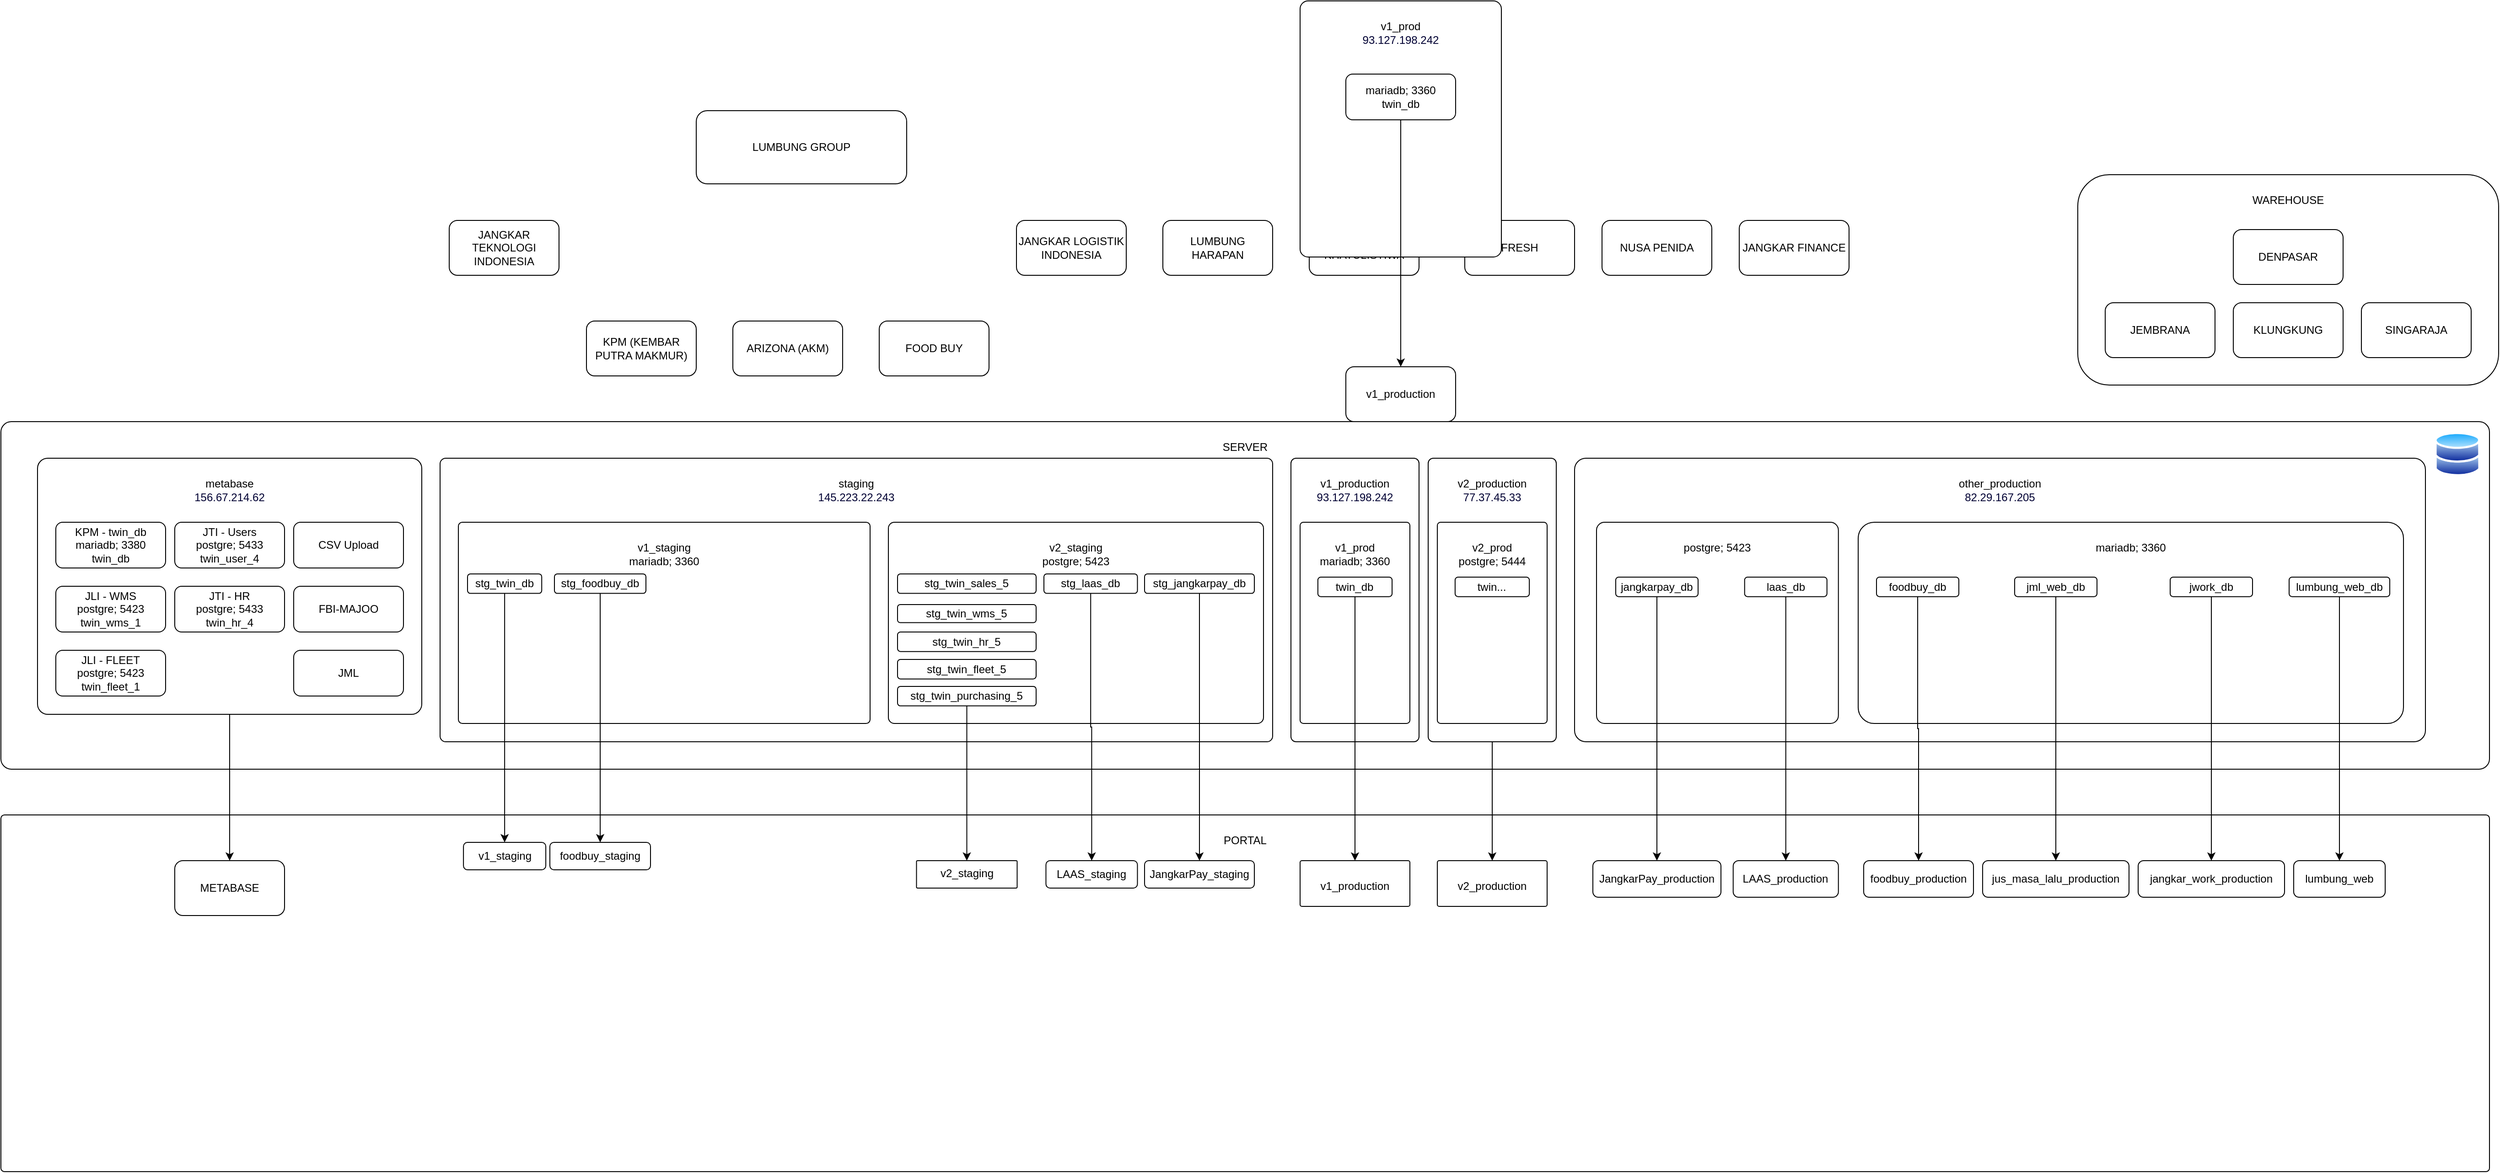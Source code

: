 <mxfile version="27.1.4">
  <diagram name="Page-1" id="4QSN0vu-YKOOjT0VAID3">
    <mxGraphModel dx="2135" dy="1913" grid="1" gridSize="10" guides="1" tooltips="1" connect="1" arrows="1" fold="1" page="1" pageScale="1" pageWidth="850" pageHeight="1100" math="0" shadow="0">
      <root>
        <mxCell id="0" />
        <mxCell id="1" parent="0" />
        <mxCell id="Y8V9ukwE7NNeHKp_Qvta-12" value="" style="group;verticalAlign=top;" vertex="1" connectable="0" parent="1">
          <mxGeometry x="-460" y="380" width="2720" height="820" as="geometry" />
        </mxCell>
        <mxCell id="iyz7kvKkeGpFw5dehOmA-7" value="&lt;div&gt;&lt;br&gt;&lt;/div&gt;SERVER" style="rounded=1;whiteSpace=wrap;html=1;verticalAlign=top;arcSize=3;" parent="Y8V9ukwE7NNeHKp_Qvta-12" vertex="1">
          <mxGeometry width="2720" height="380" as="geometry" />
        </mxCell>
        <mxCell id="Y8V9ukwE7NNeHKp_Qvta-11" value="" style="image;aspect=fixed;perimeter=ellipsePerimeter;html=1;align=center;shadow=0;dashed=0;spacingTop=3;image=img/lib/active_directory/databases.svg;" vertex="1" parent="Y8V9ukwE7NNeHKp_Qvta-12">
          <mxGeometry x="2659.995" y="11" width="50" height="49" as="geometry" />
        </mxCell>
        <mxCell id="iyz7kvKkeGpFw5dehOmA-13" value="&lt;div&gt;&lt;br&gt;&lt;/div&gt;PORTAL" style="rounded=1;whiteSpace=wrap;html=1;verticalAlign=top;arcSize=1;" parent="Y8V9ukwE7NNeHKp_Qvta-12" vertex="1">
          <mxGeometry y="430" width="2720" height="390" as="geometry" />
        </mxCell>
        <mxCell id="Y8V9ukwE7NNeHKp_Qvta-2" value="" style="group" vertex="1" connectable="0" parent="Y8V9ukwE7NNeHKp_Qvta-12">
          <mxGeometry x="1570" y="480" width="120" height="50" as="geometry" />
        </mxCell>
        <mxCell id="Y8V9ukwE7NNeHKp_Qvta-3" value="&lt;div&gt;&lt;br&gt;&lt;/div&gt;v2_production" style="rounded=1;whiteSpace=wrap;html=1;verticalAlign=top;arcSize=4;" vertex="1" parent="Y8V9ukwE7NNeHKp_Qvta-2">
          <mxGeometry width="120" height="50" as="geometry" />
        </mxCell>
        <mxCell id="Y8V9ukwE7NNeHKp_Qvta-19" value="" style="group" vertex="1" connectable="0" parent="Y8V9ukwE7NNeHKp_Qvta-12">
          <mxGeometry x="40" y="40" width="420" height="680" as="geometry" />
        </mxCell>
        <mxCell id="iyz7kvKkeGpFw5dehOmA-6" value="&lt;div&gt;&lt;br&gt;&lt;/div&gt;metabase&lt;div&gt;&lt;span style=&quot;font-variant-ligatures: none; text-align: left; white-space-collapse: preserve; background-color: rgba(232, 232, 232, 0.04);&quot;&gt;&lt;font style=&quot;color: rgb(0, 0, 51);&quot; face=&quot;Helvetica&quot;&gt;156.67.214.62&lt;/font&gt;&lt;/span&gt;&lt;/div&gt;" style="rounded=1;whiteSpace=wrap;html=1;verticalAlign=top;arcSize=4;" parent="Y8V9ukwE7NNeHKp_Qvta-19" vertex="1">
          <mxGeometry width="420" height="280" as="geometry" />
        </mxCell>
        <mxCell id="iyz7kvKkeGpFw5dehOmA-35" value="" style="group" parent="Y8V9ukwE7NNeHKp_Qvta-19" vertex="1" connectable="0">
          <mxGeometry x="20" y="70" width="400" height="610" as="geometry" />
        </mxCell>
        <mxCell id="iyz7kvKkeGpFw5dehOmA-23" value="KPM - twin_db&lt;br&gt;mariadb; 3380&lt;div&gt;twin_db&lt;/div&gt;" style="rounded=1;whiteSpace=wrap;html=1;" parent="iyz7kvKkeGpFw5dehOmA-35" vertex="1">
          <mxGeometry width="120" height="50" as="geometry" />
        </mxCell>
        <mxCell id="iyz7kvKkeGpFw5dehOmA-27" value="JLI - WMS&lt;br&gt;postgre; 5423&lt;div&gt;twin_wms_1&lt;/div&gt;" style="rounded=1;whiteSpace=wrap;html=1;" parent="iyz7kvKkeGpFw5dehOmA-35" vertex="1">
          <mxGeometry y="70" width="120" height="50" as="geometry" />
        </mxCell>
        <mxCell id="iyz7kvKkeGpFw5dehOmA-29" value="JTI - Users&lt;div&gt;postgre; 5433&lt;/div&gt;&lt;div&gt;twin_user_4&lt;/div&gt;" style="rounded=1;whiteSpace=wrap;html=1;" parent="iyz7kvKkeGpFw5dehOmA-35" vertex="1">
          <mxGeometry x="130" width="120" height="50" as="geometry" />
        </mxCell>
        <mxCell id="iyz7kvKkeGpFw5dehOmA-30" value="JTI - HR&lt;div&gt;&lt;div&gt;postgre; 5433&lt;/div&gt;&lt;div&gt;twin_hr_4&lt;/div&gt;&lt;/div&gt;" style="rounded=1;whiteSpace=wrap;html=1;" parent="iyz7kvKkeGpFw5dehOmA-35" vertex="1">
          <mxGeometry x="130" y="70" width="120" height="50" as="geometry" />
        </mxCell>
        <mxCell id="iyz7kvKkeGpFw5dehOmA-31" value="JML" style="rounded=1;whiteSpace=wrap;html=1;" parent="iyz7kvKkeGpFw5dehOmA-35" vertex="1">
          <mxGeometry x="260" y="140" width="120" height="50" as="geometry" />
        </mxCell>
        <mxCell id="iyz7kvKkeGpFw5dehOmA-32" value="CSV Upload" style="rounded=1;whiteSpace=wrap;html=1;" parent="iyz7kvKkeGpFw5dehOmA-35" vertex="1">
          <mxGeometry x="260" width="120" height="50" as="geometry" />
        </mxCell>
        <mxCell id="iyz7kvKkeGpFw5dehOmA-33" value="FBI-MAJOO" style="rounded=1;whiteSpace=wrap;html=1;" parent="iyz7kvKkeGpFw5dehOmA-35" vertex="1">
          <mxGeometry x="260" y="70" width="120" height="50" as="geometry" />
        </mxCell>
        <mxCell id="iyz7kvKkeGpFw5dehOmA-34" value="JLI - FLEET&lt;div&gt;postgre; 5423&lt;div&gt;twin_fleet_1&lt;/div&gt;&lt;/div&gt;" style="rounded=1;whiteSpace=wrap;html=1;" parent="iyz7kvKkeGpFw5dehOmA-35" vertex="1">
          <mxGeometry y="140" width="120" height="50" as="geometry" />
        </mxCell>
        <mxCell id="iyz7kvKkeGpFw5dehOmA-14" value="METABASE" style="rounded=1;whiteSpace=wrap;html=1;" parent="iyz7kvKkeGpFw5dehOmA-35" vertex="1">
          <mxGeometry x="130" y="370" width="120" height="60" as="geometry" />
        </mxCell>
        <mxCell id="iyz7kvKkeGpFw5dehOmA-47" style="edgeStyle=orthogonalEdgeStyle;rounded=0;orthogonalLoop=1;jettySize=auto;html=1;exitX=0.5;exitY=1;exitDx=0;exitDy=0;entryX=0.5;entryY=0;entryDx=0;entryDy=0;" parent="Y8V9ukwE7NNeHKp_Qvta-19" source="iyz7kvKkeGpFw5dehOmA-6" target="iyz7kvKkeGpFw5dehOmA-14" edge="1">
          <mxGeometry relative="1" as="geometry" />
        </mxCell>
        <mxCell id="Y8V9ukwE7NNeHKp_Qvta-25" value="" style="group" vertex="1" connectable="0" parent="Y8V9ukwE7NNeHKp_Qvta-12">
          <mxGeometry x="1560" y="40" width="140" height="310" as="geometry" />
        </mxCell>
        <mxCell id="Y8V9ukwE7NNeHKp_Qvta-26" value="&lt;div&gt;&lt;br&gt;&lt;/div&gt;v2_production&lt;br&gt;&lt;div&gt;&lt;span style=&quot;font-variant-ligatures: none; text-align: left; white-space-collapse: preserve; background-color: rgba(232, 232, 232, 0.04);&quot;&gt;&lt;font style=&quot;color: rgb(0, 0, 51);&quot; face=&quot;Helvetica&quot;&gt;77.37.45.33&lt;/font&gt;&lt;/span&gt;&lt;/div&gt;" style="rounded=1;whiteSpace=wrap;html=1;verticalAlign=top;arcSize=4;" vertex="1" parent="Y8V9ukwE7NNeHKp_Qvta-25">
          <mxGeometry width="140" height="310" as="geometry" />
        </mxCell>
        <mxCell id="Y8V9ukwE7NNeHKp_Qvta-75" value="&lt;div&gt;&lt;br&gt;&lt;/div&gt;&lt;div&gt;v2_prod&lt;/div&gt;postgre; 5444" style="rounded=1;whiteSpace=wrap;html=1;arcSize=3;verticalAlign=top;" vertex="1" parent="Y8V9ukwE7NNeHKp_Qvta-25">
          <mxGeometry x="10" y="70" width="120" height="220" as="geometry" />
        </mxCell>
        <mxCell id="Y8V9ukwE7NNeHKp_Qvta-76" value="&lt;div&gt;twin...&lt;/div&gt;" style="rounded=1;whiteSpace=wrap;html=1;" vertex="1" parent="Y8V9ukwE7NNeHKp_Qvta-25">
          <mxGeometry x="29.44" y="130" width="81.11" height="21.33" as="geometry" />
        </mxCell>
        <mxCell id="Y8V9ukwE7NNeHKp_Qvta-30" style="edgeStyle=orthogonalEdgeStyle;rounded=0;orthogonalLoop=1;jettySize=auto;html=1;exitX=0.5;exitY=1;exitDx=0;exitDy=0;entryX=0.5;entryY=0;entryDx=0;entryDy=0;" edge="1" parent="Y8V9ukwE7NNeHKp_Qvta-12" source="Y8V9ukwE7NNeHKp_Qvta-26" target="Y8V9ukwE7NNeHKp_Qvta-3">
          <mxGeometry relative="1" as="geometry" />
        </mxCell>
        <mxCell id="iyz7kvKkeGpFw5dehOmA-36" value="&lt;div&gt;&lt;br&gt;&lt;/div&gt;staging&lt;br&gt;&lt;div&gt;&lt;span style=&quot;font-variant-ligatures: none; text-align: left; white-space-collapse: preserve; background-color: rgba(232, 232, 232, 0.04);&quot;&gt;&lt;font style=&quot;color: rgb(0, 0, 51);&quot; face=&quot;Helvetica&quot;&gt;145.223.22.243&lt;/font&gt;&lt;/span&gt;&lt;/div&gt;" style="rounded=1;whiteSpace=wrap;html=1;verticalAlign=top;arcSize=2;" parent="Y8V9ukwE7NNeHKp_Qvta-12" vertex="1">
          <mxGeometry x="480" y="40" width="910" height="310" as="geometry" />
        </mxCell>
        <mxCell id="Y8V9ukwE7NNeHKp_Qvta-43" value="" style="group;labelBackgroundColor=#6666FF;" vertex="1" connectable="0" parent="Y8V9ukwE7NNeHKp_Qvta-12">
          <mxGeometry x="1410" y="40" width="235" height="310" as="geometry" />
        </mxCell>
        <mxCell id="Y8V9ukwE7NNeHKp_Qvta-44" value="&lt;div&gt;&lt;br&gt;&lt;/div&gt;v1_production&lt;br&gt;&lt;div&gt;&lt;span style=&quot;font-variant-ligatures: none; text-align: left; white-space-collapse: preserve; background-color: rgba(232, 232, 232, 0.04);&quot;&gt;&lt;font style=&quot;color: rgb(0, 0, 51);&quot; face=&quot;Helvetica&quot;&gt;93.127.198.242&lt;/font&gt;&lt;/span&gt;&lt;/div&gt;" style="rounded=1;whiteSpace=wrap;html=1;verticalAlign=top;arcSize=4;" vertex="1" parent="Y8V9ukwE7NNeHKp_Qvta-43">
          <mxGeometry width="140" height="310" as="geometry" />
        </mxCell>
        <mxCell id="Y8V9ukwE7NNeHKp_Qvta-74" value="&lt;div&gt;&lt;br&gt;&lt;/div&gt;&lt;div&gt;v1_prod&lt;/div&gt;mariadb; 3360" style="rounded=1;whiteSpace=wrap;html=1;arcSize=3;verticalAlign=top;" vertex="1" parent="Y8V9ukwE7NNeHKp_Qvta-43">
          <mxGeometry x="10" y="70" width="120" height="220" as="geometry" />
        </mxCell>
        <mxCell id="Y8V9ukwE7NNeHKp_Qvta-72" value="&lt;div&gt;twin_db&lt;/div&gt;" style="rounded=1;whiteSpace=wrap;html=1;" vertex="1" parent="Y8V9ukwE7NNeHKp_Qvta-43">
          <mxGeometry x="29.44" y="130" width="81.11" height="21.33" as="geometry" />
        </mxCell>
        <mxCell id="Y8V9ukwE7NNeHKp_Qvta-45" value="" style="group" vertex="1" connectable="0" parent="Y8V9ukwE7NNeHKp_Qvta-12">
          <mxGeometry x="1420" y="480" width="120" height="50" as="geometry" />
        </mxCell>
        <mxCell id="Y8V9ukwE7NNeHKp_Qvta-46" value="&lt;div&gt;&lt;br&gt;&lt;/div&gt;v1_production" style="rounded=1;whiteSpace=wrap;html=1;verticalAlign=top;arcSize=4;" vertex="1" parent="Y8V9ukwE7NNeHKp_Qvta-45">
          <mxGeometry width="120" height="50" as="geometry" />
        </mxCell>
        <mxCell id="Y8V9ukwE7NNeHKp_Qvta-47" style="edgeStyle=orthogonalEdgeStyle;rounded=0;orthogonalLoop=1;jettySize=auto;html=1;exitX=0.5;exitY=1;exitDx=0;exitDy=0;entryX=0.5;entryY=0;entryDx=0;entryDy=0;" edge="1" parent="Y8V9ukwE7NNeHKp_Qvta-12" source="Y8V9ukwE7NNeHKp_Qvta-72" target="Y8V9ukwE7NNeHKp_Qvta-46">
          <mxGeometry relative="1" as="geometry" />
        </mxCell>
        <mxCell id="30TarkYXS4z4H29SyTAF-30" value="&lt;div&gt;&lt;br&gt;&lt;/div&gt;other_production&lt;br&gt;&lt;div&gt;&lt;span style=&quot;font-variant-ligatures: none; text-align: left; white-space-collapse: preserve; background-color: rgba(232, 232, 232, 0.04);&quot;&gt;&lt;font style=&quot;color: rgb(0, 0, 51);&quot; face=&quot;Helvetica&quot;&gt;82.29.167.205&lt;/font&gt;&lt;/span&gt;&lt;/div&gt;" style="rounded=1;whiteSpace=wrap;html=1;verticalAlign=top;arcSize=4;" parent="Y8V9ukwE7NNeHKp_Qvta-12" vertex="1">
          <mxGeometry x="1720" y="40" width="930" height="310" as="geometry" />
        </mxCell>
        <mxCell id="Y8V9ukwE7NNeHKp_Qvta-13" value="&lt;div&gt;&lt;br&gt;&lt;/div&gt;&lt;div&gt;v2_staging&lt;/div&gt;postgre; 5423" style="rounded=1;whiteSpace=wrap;html=1;arcSize=3;verticalAlign=top;" vertex="1" parent="Y8V9ukwE7NNeHKp_Qvta-12">
          <mxGeometry x="970" y="110" width="410" height="220" as="geometry" />
        </mxCell>
        <mxCell id="Y8V9ukwE7NNeHKp_Qvta-65" value="foodbuy_staging" style="rounded=1;whiteSpace=wrap;html=1;" vertex="1" parent="Y8V9ukwE7NNeHKp_Qvta-12">
          <mxGeometry x="600" y="460" width="110" height="30" as="geometry" />
        </mxCell>
        <mxCell id="iyz7kvKkeGpFw5dehOmA-15" value="v1_staging" style="rounded=1;whiteSpace=wrap;html=1;" parent="Y8V9ukwE7NNeHKp_Qvta-12" vertex="1">
          <mxGeometry x="505.56" y="460" width="90" height="30" as="geometry" />
        </mxCell>
        <mxCell id="Y8V9ukwE7NNeHKp_Qvta-35" value="&lt;div&gt;&lt;br&gt;&lt;/div&gt;&lt;div&gt;v1_staging&lt;/div&gt;mariadb; 3360" style="rounded=1;whiteSpace=wrap;html=1;arcSize=2;verticalAlign=top;" vertex="1" parent="Y8V9ukwE7NNeHKp_Qvta-12">
          <mxGeometry x="500" y="110" width="450" height="220" as="geometry" />
        </mxCell>
        <mxCell id="Y8V9ukwE7NNeHKp_Qvta-70" style="edgeStyle=orthogonalEdgeStyle;rounded=0;orthogonalLoop=1;jettySize=auto;html=1;exitX=0.5;exitY=1;exitDx=0;exitDy=0;entryX=0.5;entryY=0;entryDx=0;entryDy=0;" edge="1" parent="Y8V9ukwE7NNeHKp_Qvta-12" source="Y8V9ukwE7NNeHKp_Qvta-36" target="iyz7kvKkeGpFw5dehOmA-15">
          <mxGeometry relative="1" as="geometry" />
        </mxCell>
        <mxCell id="Y8V9ukwE7NNeHKp_Qvta-36" value="&lt;div&gt;stg_twin_db&lt;/div&gt;" style="rounded=1;whiteSpace=wrap;html=1;" vertex="1" parent="Y8V9ukwE7NNeHKp_Qvta-12">
          <mxGeometry x="510.0" y="166.47" width="81.11" height="21.33" as="geometry" />
        </mxCell>
        <mxCell id="Y8V9ukwE7NNeHKp_Qvta-66" value="" style="group" vertex="1" connectable="0" parent="Y8V9ukwE7NNeHKp_Qvta-12">
          <mxGeometry x="1140" y="166.47" width="102.222" height="323.53" as="geometry" />
        </mxCell>
        <mxCell id="Y8V9ukwE7NNeHKp_Qvta-60" value="&lt;div&gt;stg_laas_db&lt;/div&gt;" style="rounded=1;whiteSpace=wrap;html=1;" vertex="1" parent="Y8V9ukwE7NNeHKp_Qvta-66">
          <mxGeometry width="102.222" height="21.333" as="geometry" />
        </mxCell>
        <mxCell id="Y8V9ukwE7NNeHKp_Qvta-67" value="" style="group" vertex="1" connectable="0" parent="Y8V9ukwE7NNeHKp_Qvta-12">
          <mxGeometry x="1250" y="166.47" width="120" height="323.53" as="geometry" />
        </mxCell>
        <mxCell id="Y8V9ukwE7NNeHKp_Qvta-62" value="stg_jangkarpay_db" style="rounded=1;whiteSpace=wrap;html=1;" vertex="1" parent="Y8V9ukwE7NNeHKp_Qvta-67">
          <mxGeometry width="120" height="21.33" as="geometry" />
        </mxCell>
        <mxCell id="Y8V9ukwE7NNeHKp_Qvta-68" value="" style="group" vertex="1" connectable="0" parent="Y8V9ukwE7NNeHKp_Qvta-12">
          <mxGeometry x="980" y="166.47" width="151.48" height="323.53" as="geometry" />
        </mxCell>
        <mxCell id="30TarkYXS4z4H29SyTAF-6" value="&lt;div&gt;stg_twin_sales_5&lt;/div&gt;" style="rounded=1;whiteSpace=wrap;html=1;" parent="Y8V9ukwE7NNeHKp_Qvta-68" vertex="1">
          <mxGeometry width="151.48" height="21.33" as="geometry" />
        </mxCell>
        <mxCell id="30TarkYXS4z4H29SyTAF-9" value="&lt;div&gt;stg_twin_purchasing_5&lt;/div&gt;" style="rounded=1;whiteSpace=wrap;html=1;" parent="Y8V9ukwE7NNeHKp_Qvta-68" vertex="1">
          <mxGeometry y="123.0" width="151.48" height="21.33" as="geometry" />
        </mxCell>
        <mxCell id="30TarkYXS4z4H29SyTAF-11" value="&lt;span style=&quot;background-color: transparent; color: light-dark(rgb(0, 0, 0), rgb(255, 255, 255));&quot;&gt;stg_twin_fleet_5&lt;/span&gt;" style="rounded=1;whiteSpace=wrap;html=1;" parent="Y8V9ukwE7NNeHKp_Qvta-68" vertex="1">
          <mxGeometry y="93.53" width="151.48" height="21.33" as="geometry" />
        </mxCell>
        <mxCell id="30TarkYXS4z4H29SyTAF-13" value="&lt;div&gt;stg_twin_hr_5&lt;/div&gt;" style="rounded=1;whiteSpace=wrap;html=1;" parent="Y8V9ukwE7NNeHKp_Qvta-68" vertex="1">
          <mxGeometry y="63.53" width="151.48" height="21.33" as="geometry" />
        </mxCell>
        <mxCell id="30TarkYXS4z4H29SyTAF-15" value="&lt;div&gt;stg_twin_wms_5&lt;/div&gt;" style="rounded=1;whiteSpace=wrap;html=1;" parent="Y8V9ukwE7NNeHKp_Qvta-68" vertex="1">
          <mxGeometry y="33.53" width="151.48" height="19.8" as="geometry" />
        </mxCell>
        <mxCell id="Y8V9ukwE7NNeHKp_Qvta-71" style="edgeStyle=orthogonalEdgeStyle;rounded=0;orthogonalLoop=1;jettySize=auto;html=1;exitX=0.5;exitY=1;exitDx=0;exitDy=0;entryX=0.5;entryY=0;entryDx=0;entryDy=0;" edge="1" parent="Y8V9ukwE7NNeHKp_Qvta-12" source="Y8V9ukwE7NNeHKp_Qvta-69" target="Y8V9ukwE7NNeHKp_Qvta-65">
          <mxGeometry relative="1" as="geometry" />
        </mxCell>
        <mxCell id="Y8V9ukwE7NNeHKp_Qvta-69" value="&lt;div&gt;stg_foodbuy_db&lt;/div&gt;" style="rounded=1;whiteSpace=wrap;html=1;" vertex="1" parent="Y8V9ukwE7NNeHKp_Qvta-12">
          <mxGeometry x="605" y="166.47" width="100" height="21.33" as="geometry" />
        </mxCell>
        <mxCell id="Y8V9ukwE7NNeHKp_Qvta-86" value="" style="group" vertex="1" connectable="0" parent="Y8V9ukwE7NNeHKp_Qvta-12">
          <mxGeometry x="2030" y="110" width="596.01" height="410" as="geometry" />
        </mxCell>
        <mxCell id="iyz7kvKkeGpFw5dehOmA-61" value="foodbuy_production" style="rounded=1;whiteSpace=wrap;html=1;" parent="Y8V9ukwE7NNeHKp_Qvta-86" vertex="1">
          <mxGeometry x="6.01" y="370" width="120" height="40" as="geometry" />
        </mxCell>
        <mxCell id="30TarkYXS4z4H29SyTAF-33" value="&lt;div&gt;&lt;br&gt;&lt;/div&gt;mariadb; 3360" style="rounded=1;whiteSpace=wrap;html=1;arcSize=8;verticalAlign=top;" parent="Y8V9ukwE7NNeHKp_Qvta-86" vertex="1">
          <mxGeometry width="596.01" height="220" as="geometry" />
        </mxCell>
        <mxCell id="Y8V9ukwE7NNeHKp_Qvta-57" style="edgeStyle=orthogonalEdgeStyle;rounded=0;orthogonalLoop=1;jettySize=auto;html=1;exitX=0.5;exitY=1;exitDx=0;exitDy=0;entryX=0.5;entryY=0;entryDx=0;entryDy=0;" edge="1" parent="Y8V9ukwE7NNeHKp_Qvta-86" source="Y8V9ukwE7NNeHKp_Qvta-56" target="iyz7kvKkeGpFw5dehOmA-61">
          <mxGeometry relative="1" as="geometry" />
        </mxCell>
        <mxCell id="Y8V9ukwE7NNeHKp_Qvta-56" value="foodbuy_db" style="rounded=1;whiteSpace=wrap;html=1;" vertex="1" parent="Y8V9ukwE7NNeHKp_Qvta-86">
          <mxGeometry x="20.01" y="60" width="90" height="21.33" as="geometry" />
        </mxCell>
        <mxCell id="Y8V9ukwE7NNeHKp_Qvta-81" style="edgeStyle=orthogonalEdgeStyle;rounded=0;orthogonalLoop=1;jettySize=auto;html=1;exitX=0.5;exitY=1;exitDx=0;exitDy=0;entryX=0.5;entryY=0;entryDx=0;entryDy=0;" edge="1" parent="Y8V9ukwE7NNeHKp_Qvta-86" source="Y8V9ukwE7NNeHKp_Qvta-77" target="Y8V9ukwE7NNeHKp_Qvta-80">
          <mxGeometry relative="1" as="geometry" />
        </mxCell>
        <mxCell id="Y8V9ukwE7NNeHKp_Qvta-77" value="jml_web_db" style="rounded=1;whiteSpace=wrap;html=1;" vertex="1" parent="Y8V9ukwE7NNeHKp_Qvta-86">
          <mxGeometry x="171.01" y="60" width="90" height="21.33" as="geometry" />
        </mxCell>
        <mxCell id="Y8V9ukwE7NNeHKp_Qvta-83" style="edgeStyle=orthogonalEdgeStyle;rounded=0;orthogonalLoop=1;jettySize=auto;html=1;exitX=0.5;exitY=1;exitDx=0;exitDy=0;entryX=0.5;entryY=0;entryDx=0;entryDy=0;" edge="1" parent="Y8V9ukwE7NNeHKp_Qvta-86" source="Y8V9ukwE7NNeHKp_Qvta-78" target="Y8V9ukwE7NNeHKp_Qvta-82">
          <mxGeometry relative="1" as="geometry" />
        </mxCell>
        <mxCell id="Y8V9ukwE7NNeHKp_Qvta-78" value="jwork_db" style="rounded=1;whiteSpace=wrap;html=1;" vertex="1" parent="Y8V9ukwE7NNeHKp_Qvta-86">
          <mxGeometry x="341.01" y="60" width="90" height="21.33" as="geometry" />
        </mxCell>
        <mxCell id="Y8V9ukwE7NNeHKp_Qvta-85" style="edgeStyle=orthogonalEdgeStyle;rounded=0;orthogonalLoop=1;jettySize=auto;html=1;exitX=0.5;exitY=1;exitDx=0;exitDy=0;entryX=0.5;entryY=0;entryDx=0;entryDy=0;" edge="1" parent="Y8V9ukwE7NNeHKp_Qvta-86" source="Y8V9ukwE7NNeHKp_Qvta-79" target="Y8V9ukwE7NNeHKp_Qvta-84">
          <mxGeometry relative="1" as="geometry" />
        </mxCell>
        <mxCell id="Y8V9ukwE7NNeHKp_Qvta-79" value="lumbung_web_db" style="rounded=1;whiteSpace=wrap;html=1;" vertex="1" parent="Y8V9ukwE7NNeHKp_Qvta-86">
          <mxGeometry x="471.01" y="60" width="110" height="21.33" as="geometry" />
        </mxCell>
        <mxCell id="Y8V9ukwE7NNeHKp_Qvta-80" value="jus_masa_lalu_production" style="rounded=1;whiteSpace=wrap;html=1;" vertex="1" parent="Y8V9ukwE7NNeHKp_Qvta-86">
          <mxGeometry x="136.01" y="370" width="160" height="40" as="geometry" />
        </mxCell>
        <mxCell id="Y8V9ukwE7NNeHKp_Qvta-82" value="jangkar_work_production" style="rounded=1;whiteSpace=wrap;html=1;" vertex="1" parent="Y8V9ukwE7NNeHKp_Qvta-86">
          <mxGeometry x="306.01" y="370" width="160" height="40" as="geometry" />
        </mxCell>
        <mxCell id="Y8V9ukwE7NNeHKp_Qvta-84" value="lumbung_web" style="rounded=1;whiteSpace=wrap;html=1;" vertex="1" parent="Y8V9ukwE7NNeHKp_Qvta-86">
          <mxGeometry x="476.01" y="370" width="100" height="40" as="geometry" />
        </mxCell>
        <mxCell id="Y8V9ukwE7NNeHKp_Qvta-87" value="" style="group" vertex="1" connectable="0" parent="Y8V9ukwE7NNeHKp_Qvta-12">
          <mxGeometry x="1740" y="110" width="268.37" height="410" as="geometry" />
        </mxCell>
        <mxCell id="Y8V9ukwE7NNeHKp_Qvta-21" value="JangkarPay_production" style="rounded=1;whiteSpace=wrap;html=1;" vertex="1" parent="Y8V9ukwE7NNeHKp_Qvta-87">
          <mxGeometry y="370" width="140" height="40" as="geometry" />
        </mxCell>
        <mxCell id="Y8V9ukwE7NNeHKp_Qvta-22" value="LAAS_production" style="rounded=1;whiteSpace=wrap;html=1;" vertex="1" parent="Y8V9ukwE7NNeHKp_Qvta-87">
          <mxGeometry x="153.37" y="370" width="115" height="40" as="geometry" />
        </mxCell>
        <mxCell id="30TarkYXS4z4H29SyTAF-31" value="&lt;div&gt;&lt;br&gt;&lt;/div&gt;postgre; 5423" style="rounded=1;whiteSpace=wrap;html=1;verticalAlign=top;arcSize=4;" parent="Y8V9ukwE7NNeHKp_Qvta-87" vertex="1">
          <mxGeometry x="3.99" width="264.38" height="220" as="geometry" />
        </mxCell>
        <mxCell id="Y8V9ukwE7NNeHKp_Qvta-52" value="jangkarpay_db" style="rounded=1;whiteSpace=wrap;html=1;" vertex="1" parent="Y8V9ukwE7NNeHKp_Qvta-87">
          <mxGeometry x="25" y="60" width="90" height="21.33" as="geometry" />
        </mxCell>
        <mxCell id="Y8V9ukwE7NNeHKp_Qvta-54" style="edgeStyle=orthogonalEdgeStyle;rounded=0;orthogonalLoop=1;jettySize=auto;html=1;exitX=0.5;exitY=1;exitDx=0;exitDy=0;entryX=0.5;entryY=0;entryDx=0;entryDy=0;" edge="1" parent="Y8V9ukwE7NNeHKp_Qvta-87" source="Y8V9ukwE7NNeHKp_Qvta-53" target="Y8V9ukwE7NNeHKp_Qvta-22">
          <mxGeometry relative="1" as="geometry" />
        </mxCell>
        <mxCell id="Y8V9ukwE7NNeHKp_Qvta-53" value="laas_db" style="rounded=1;whiteSpace=wrap;html=1;" vertex="1" parent="Y8V9ukwE7NNeHKp_Qvta-87">
          <mxGeometry x="165.87" y="60" width="90" height="21.33" as="geometry" />
        </mxCell>
        <mxCell id="Y8V9ukwE7NNeHKp_Qvta-48" style="edgeStyle=orthogonalEdgeStyle;rounded=0;orthogonalLoop=1;jettySize=auto;html=1;exitX=0.5;exitY=1;exitDx=0;exitDy=0;entryX=0.5;entryY=0;entryDx=0;entryDy=0;" edge="1" parent="Y8V9ukwE7NNeHKp_Qvta-87" source="Y8V9ukwE7NNeHKp_Qvta-52" target="Y8V9ukwE7NNeHKp_Qvta-21">
          <mxGeometry relative="1" as="geometry">
            <Array as="points">
              <mxPoint x="70.37" y="190" />
              <mxPoint x="70.37" y="190" />
            </Array>
          </mxGeometry>
        </mxCell>
        <mxCell id="iyz7kvKkeGpFw5dehOmA-51" value="JangkarPay_staging" style="rounded=1;whiteSpace=wrap;html=1;" parent="Y8V9ukwE7NNeHKp_Qvta-12" vertex="1">
          <mxGeometry x="1250" y="480" width="120" height="30" as="geometry" />
        </mxCell>
        <mxCell id="Y8V9ukwE7NNeHKp_Qvta-63" style="edgeStyle=orthogonalEdgeStyle;rounded=0;orthogonalLoop=1;jettySize=auto;html=1;exitX=0.5;exitY=1;exitDx=0;exitDy=0;entryX=0.5;entryY=0;entryDx=0;entryDy=0;" edge="1" parent="Y8V9ukwE7NNeHKp_Qvta-12" source="Y8V9ukwE7NNeHKp_Qvta-62" target="iyz7kvKkeGpFw5dehOmA-51">
          <mxGeometry relative="1" as="geometry">
            <Array as="points">
              <mxPoint x="1310" y="460" />
            </Array>
          </mxGeometry>
        </mxCell>
        <mxCell id="t2M6LUKwx-ttoDc_94jQ-1" value="LUMBUNG GROUP" style="rounded=1;whiteSpace=wrap;html=1;" parent="1" vertex="1">
          <mxGeometry x="300" y="40" width="230" height="80" as="geometry" />
        </mxCell>
        <mxCell id="t2M6LUKwx-ttoDc_94jQ-2" value="JANGKAR TEKNOLOGI INDONESIA" style="rounded=1;whiteSpace=wrap;html=1;" parent="1" vertex="1">
          <mxGeometry x="30" y="160" width="120" height="60" as="geometry" />
        </mxCell>
        <mxCell id="t2M6LUKwx-ttoDc_94jQ-3" value="ARIZONA (AKM)" style="rounded=1;whiteSpace=wrap;html=1;" parent="1" vertex="1">
          <mxGeometry x="340" y="270" width="120" height="60" as="geometry" />
        </mxCell>
        <mxCell id="t2M6LUKwx-ttoDc_94jQ-4" value="KPM (KEMBAR PUTRA MAKMUR)" style="rounded=1;whiteSpace=wrap;html=1;" parent="1" vertex="1">
          <mxGeometry x="180" y="270" width="120" height="60" as="geometry" />
        </mxCell>
        <mxCell id="t2M6LUKwx-ttoDc_94jQ-5" value="FOOD BUY" style="rounded=1;whiteSpace=wrap;html=1;" parent="1" vertex="1">
          <mxGeometry x="500" y="270" width="120" height="60" as="geometry" />
        </mxCell>
        <mxCell id="t2M6LUKwx-ttoDc_94jQ-6" value="JANGKAR LOGISTIK INDONESIA" style="rounded=1;whiteSpace=wrap;html=1;" parent="1" vertex="1">
          <mxGeometry x="650" y="160" width="120" height="60" as="geometry" />
        </mxCell>
        <mxCell id="t2M6LUKwx-ttoDc_94jQ-7" value="LUMBUNG HARAPAN" style="rounded=1;whiteSpace=wrap;html=1;" parent="1" vertex="1">
          <mxGeometry x="810" y="160" width="120" height="60" as="geometry" />
        </mxCell>
        <mxCell id="t2M6LUKwx-ttoDc_94jQ-8" value="OBOR&lt;div&gt;KHATULISTIWA&lt;/div&gt;" style="rounded=1;whiteSpace=wrap;html=1;" parent="1" vertex="1">
          <mxGeometry x="970" y="160" width="120" height="60" as="geometry" />
        </mxCell>
        <mxCell id="t2M6LUKwx-ttoDc_94jQ-9" value="FRESH" style="rounded=1;whiteSpace=wrap;html=1;" parent="1" vertex="1">
          <mxGeometry x="1140" y="160" width="120" height="60" as="geometry" />
        </mxCell>
        <mxCell id="t2M6LUKwx-ttoDc_94jQ-10" value="NUSA PENIDA" style="rounded=1;whiteSpace=wrap;html=1;" parent="1" vertex="1">
          <mxGeometry x="1290" y="160" width="120" height="60" as="geometry" />
        </mxCell>
        <mxCell id="t2M6LUKwx-ttoDc_94jQ-11" value="JANGKAR FINANCE" style="rounded=1;whiteSpace=wrap;html=1;" parent="1" vertex="1">
          <mxGeometry x="1440" y="160" width="120" height="60" as="geometry" />
        </mxCell>
        <mxCell id="iyz7kvKkeGpFw5dehOmA-18" value="&lt;div&gt;&lt;br&gt;&lt;/div&gt;WAREHOUSE" style="rounded=1;whiteSpace=wrap;html=1;verticalAlign=top;" parent="1" vertex="1">
          <mxGeometry x="1810" y="110" width="460" height="230" as="geometry" />
        </mxCell>
        <mxCell id="iyz7kvKkeGpFw5dehOmA-17" value="DENPASAR" style="rounded=1;whiteSpace=wrap;html=1;" parent="1" vertex="1">
          <mxGeometry x="1980" y="170" width="120" height="60" as="geometry" />
        </mxCell>
        <mxCell id="iyz7kvKkeGpFw5dehOmA-19" value="JEMBRANA" style="rounded=1;whiteSpace=wrap;html=1;" parent="1" vertex="1">
          <mxGeometry x="1840" y="250" width="120" height="60" as="geometry" />
        </mxCell>
        <mxCell id="iyz7kvKkeGpFw5dehOmA-20" value="KLUNGKUNG" style="rounded=1;whiteSpace=wrap;html=1;" parent="1" vertex="1">
          <mxGeometry x="1980" y="250" width="120" height="60" as="geometry" />
        </mxCell>
        <mxCell id="iyz7kvKkeGpFw5dehOmA-21" value="SINGARAJA" style="rounded=1;whiteSpace=wrap;html=1;" parent="1" vertex="1">
          <mxGeometry x="2120" y="250" width="120" height="60" as="geometry" />
        </mxCell>
        <mxCell id="Y8V9ukwE7NNeHKp_Qvta-41" value="" style="group" vertex="1" connectable="0" parent="1">
          <mxGeometry x="960" y="-80" width="220" height="460" as="geometry" />
        </mxCell>
        <mxCell id="Y8V9ukwE7NNeHKp_Qvta-20" value="" style="group" vertex="1" connectable="0" parent="Y8V9ukwE7NNeHKp_Qvta-41">
          <mxGeometry width="220" height="280" as="geometry" />
        </mxCell>
        <mxCell id="30TarkYXS4z4H29SyTAF-17" value="&lt;div&gt;&lt;br&gt;&lt;/div&gt;v1_prod&lt;br&gt;&lt;div&gt;&lt;span style=&quot;font-variant-ligatures: none; text-align: left; white-space-collapse: preserve; background-color: rgba(232, 232, 232, 0.04);&quot;&gt;&lt;font style=&quot;color: rgb(0, 0, 51);&quot; face=&quot;Helvetica&quot;&gt;93.127.198.242&lt;/font&gt;&lt;/span&gt;&lt;/div&gt;" style="rounded=1;whiteSpace=wrap;html=1;verticalAlign=top;arcSize=4;" parent="Y8V9ukwE7NNeHKp_Qvta-20" vertex="1">
          <mxGeometry width="220" height="280" as="geometry" />
        </mxCell>
        <mxCell id="30TarkYXS4z4H29SyTAF-27" value="mariadb; 3360&lt;div&gt;twin_db&lt;/div&gt;" style="rounded=1;whiteSpace=wrap;html=1;" parent="Y8V9ukwE7NNeHKp_Qvta-20" vertex="1">
          <mxGeometry x="50" y="80" width="120" height="50" as="geometry" />
        </mxCell>
        <mxCell id="Y8V9ukwE7NNeHKp_Qvta-24" value="v1_production" style="rounded=1;whiteSpace=wrap;html=1;" vertex="1" parent="Y8V9ukwE7NNeHKp_Qvta-41">
          <mxGeometry x="50" y="400" width="120" height="60" as="geometry" />
        </mxCell>
        <mxCell id="30TarkYXS4z4H29SyTAF-29" style="edgeStyle=orthogonalEdgeStyle;rounded=0;orthogonalLoop=1;jettySize=auto;html=1;exitX=0.5;exitY=1;exitDx=0;exitDy=0;entryX=0.5;entryY=0;entryDx=0;entryDy=0;" parent="Y8V9ukwE7NNeHKp_Qvta-41" source="30TarkYXS4z4H29SyTAF-27" target="Y8V9ukwE7NNeHKp_Qvta-24" edge="1">
          <mxGeometry relative="1" as="geometry" />
        </mxCell>
        <mxCell id="iyz7kvKkeGpFw5dehOmA-48" value="LAAS_staging" style="rounded=1;whiteSpace=wrap;html=1;" parent="1" vertex="1">
          <mxGeometry x="682.22" y="860" width="100" height="30" as="geometry" />
        </mxCell>
        <mxCell id="Y8V9ukwE7NNeHKp_Qvta-61" style="edgeStyle=orthogonalEdgeStyle;rounded=0;orthogonalLoop=1;jettySize=auto;html=1;exitX=0.5;exitY=1;exitDx=0;exitDy=0;entryX=0.5;entryY=0;entryDx=0;entryDy=0;" edge="1" parent="1" source="Y8V9ukwE7NNeHKp_Qvta-60" target="iyz7kvKkeGpFw5dehOmA-48">
          <mxGeometry relative="1" as="geometry" />
        </mxCell>
        <mxCell id="iyz7kvKkeGpFw5dehOmA-50" value="&lt;div&gt;&lt;span style=&quot;background-color: transparent; color: light-dark(rgb(0, 0, 0), rgb(255, 255, 255));&quot;&gt;v2_staging&lt;/span&gt;&lt;/div&gt;" style="rounded=1;whiteSpace=wrap;html=1;verticalAlign=top;arcSize=4;" parent="1" vertex="1">
          <mxGeometry x="540.74" y="860" width="110" height="30" as="geometry" />
        </mxCell>
        <mxCell id="Y8V9ukwE7NNeHKp_Qvta-33" style="edgeStyle=orthogonalEdgeStyle;rounded=0;orthogonalLoop=1;jettySize=auto;html=1;exitX=0.5;exitY=1;exitDx=0;exitDy=0;" edge="1" parent="1" source="iyz7kvKkeGpFw5dehOmA-50" target="iyz7kvKkeGpFw5dehOmA-50">
          <mxGeometry relative="1" as="geometry" />
        </mxCell>
        <mxCell id="Y8V9ukwE7NNeHKp_Qvta-64" style="edgeStyle=orthogonalEdgeStyle;rounded=0;orthogonalLoop=1;jettySize=auto;html=1;exitX=0.5;exitY=1;exitDx=0;exitDy=0;entryX=0.5;entryY=0;entryDx=0;entryDy=0;" edge="1" parent="1" source="30TarkYXS4z4H29SyTAF-9" target="iyz7kvKkeGpFw5dehOmA-50">
          <mxGeometry relative="1" as="geometry" />
        </mxCell>
      </root>
    </mxGraphModel>
  </diagram>
</mxfile>
